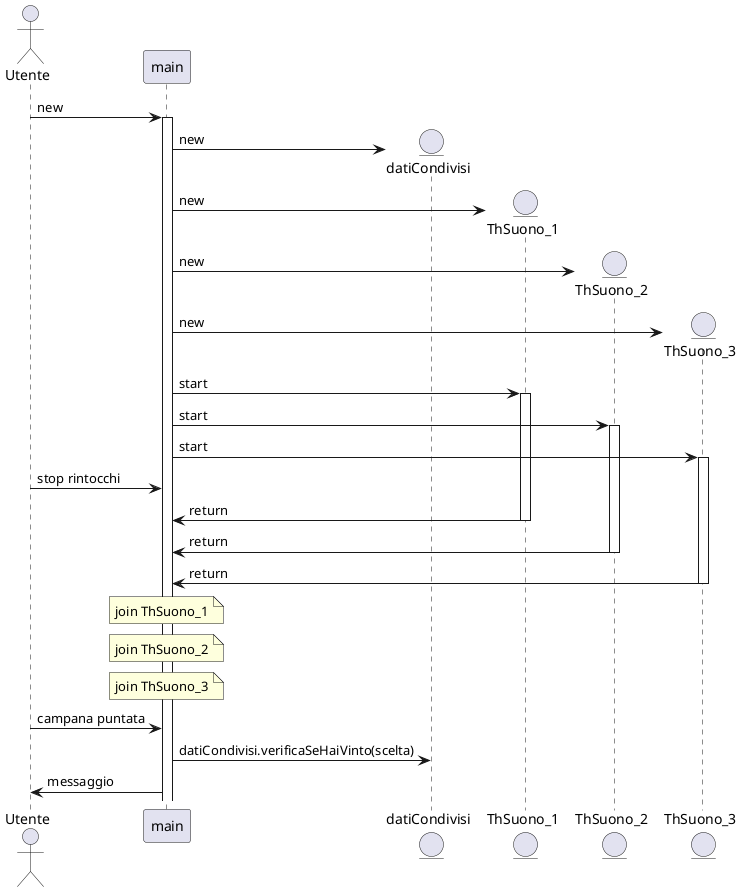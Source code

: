 @startuml
actor Utente
participant main
entity datiCondivisi
entity ThSuono_1
entity ThSuono_2
entity ThSuono_3

Utente -> main ++ : new

main -> datiCondivisi ** : new
main -> ThSuono_1 ** : new
main -> ThSuono_2 ** : new
main -> ThSuono_3 ** : new

main -> ThSuono_1 ++ : start
main -> ThSuono_2 ++ : start
main -> ThSuono_3 ++ : start

Utente -> main : stop rintocchi

ThSuono_1 -> main : return
deactivate ThSuono_1
ThSuono_2 -> main : return
deactivate ThSuono_2
ThSuono_3 -> main : return
deactivate ThSuono_3

note over main : join ThSuono_1
note over main : join ThSuono_2
note over main : join ThSuono_3

Utente -> main : campana puntata

main -> datiCondivisi : datiCondivisi.verificaSeHaiVinto(scelta)

main -> Utente : messaggio
@enduml
